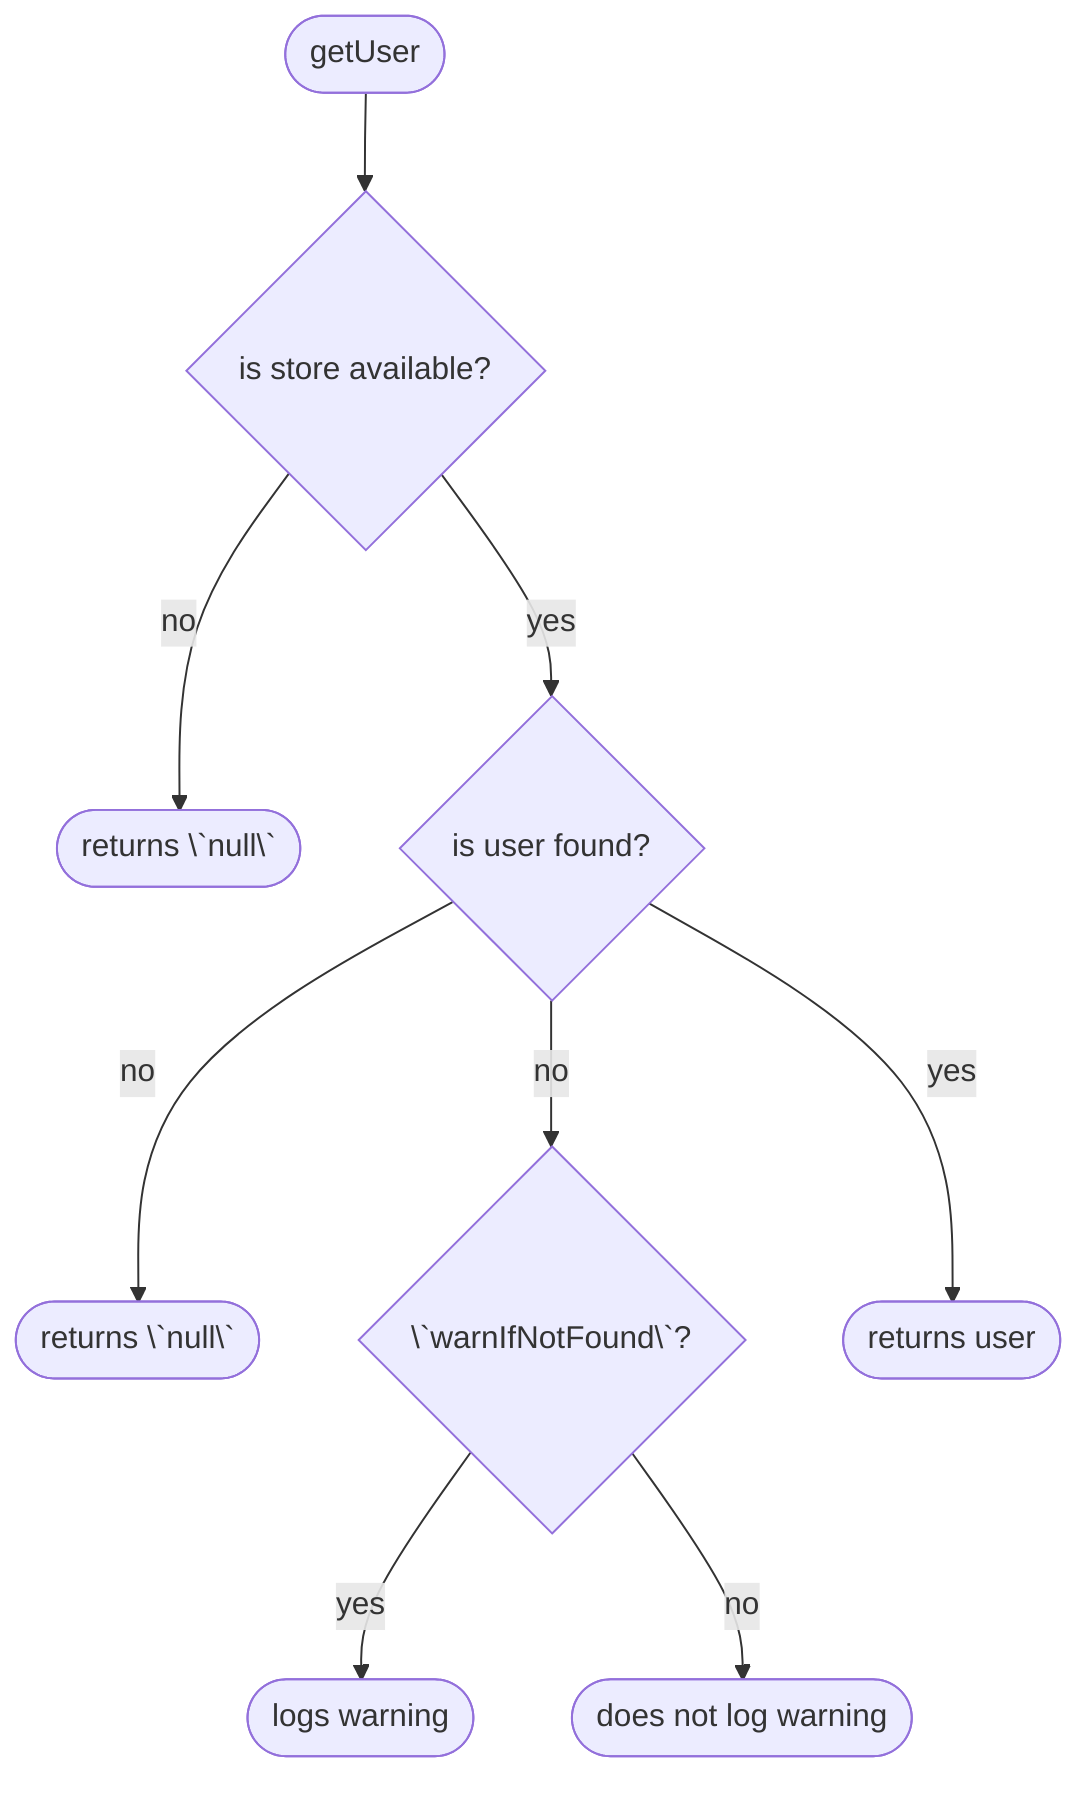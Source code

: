 flowchart TD
N0(["getUser"])
N1{"is store available?"}
N0 --> N1
N2(["returns \`null\`"])
N1 -- no --> N2
N3{"is user found?"}
N4(["returns \`null\`"])
N3 -- no --> N4
N5{"\`warnIfNotFound\`?"}
N6(["logs warning"])
N5 -- yes --> N6
N7(["does not log warning"])
N5 -- no --> N7
N3 -- no --> N5
N8(["returns user"])
N3 -- yes --> N8
N1 -- yes --> N3

%% ✴ Generated by speccharts v0.4.1 ✴ https://github.com/arnaudrenaud/speccharts